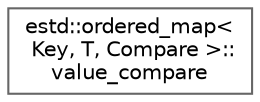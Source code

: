 digraph "Graphical Class Hierarchy"
{
 // LATEX_PDF_SIZE
  bgcolor="transparent";
  edge [fontname=Helvetica,fontsize=10,labelfontname=Helvetica,labelfontsize=10];
  node [fontname=Helvetica,fontsize=10,shape=box,height=0.2,width=0.4];
  rankdir="LR";
  Node0 [id="Node000000",label="estd::ordered_map\<\l Key, T, Compare \>::\lvalue_compare",height=0.2,width=0.4,color="grey40", fillcolor="white", style="filled",URL="$d6/dfa/classestd_1_1ordered__map_1_1value__compare.html",tooltip=" "];
}

